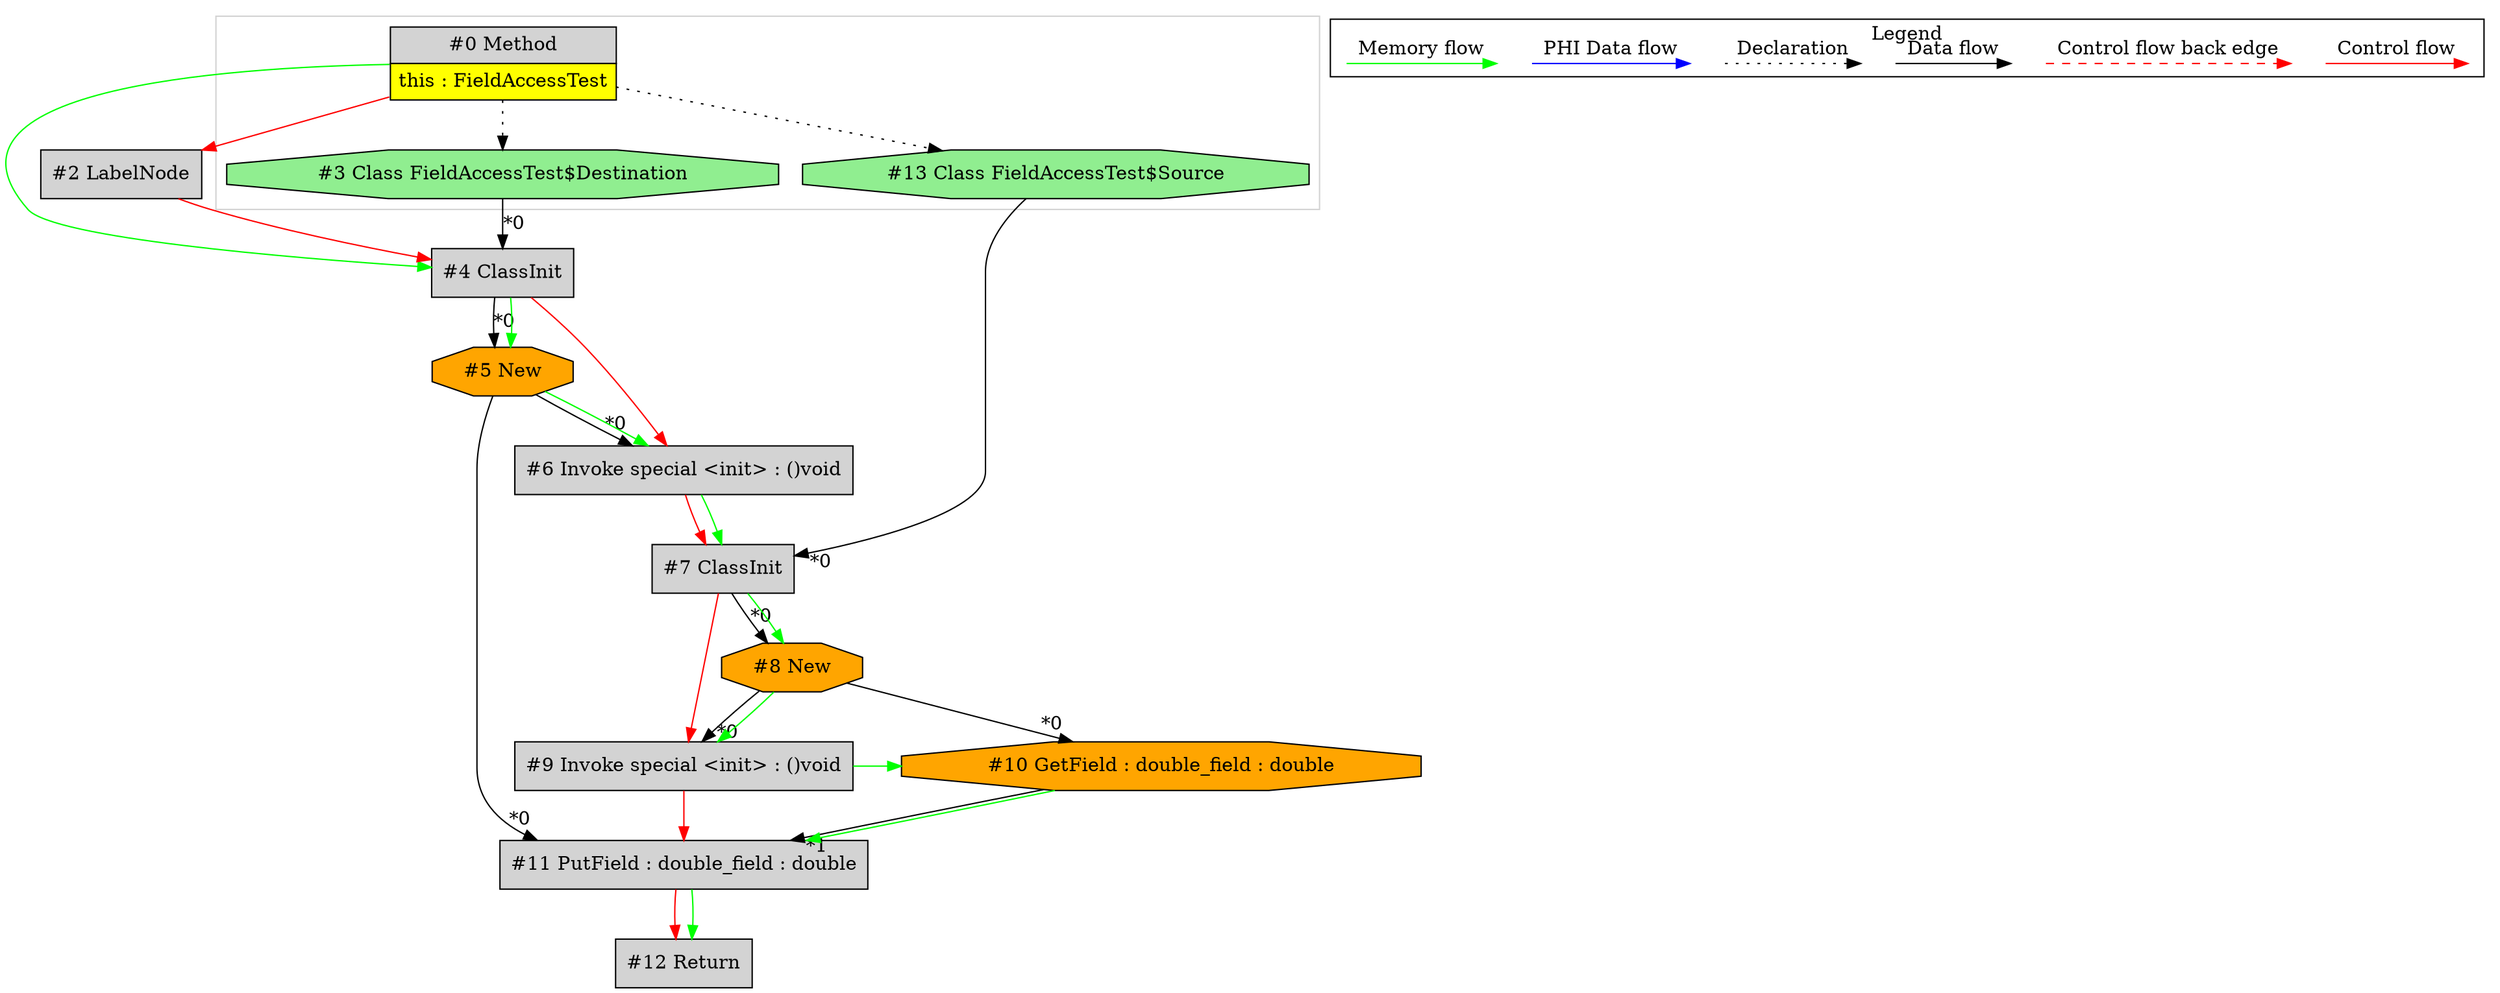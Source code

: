 digraph {
 ordering="in";
 node0[margin="0", label=<<table border="0" cellborder="1" cellspacing="0" cellpadding="5"><tr><td colspan="1">#0 Method</td></tr><tr><td port="prj1" bgcolor="yellow">this : FieldAccessTest</td></tr></table>>,shape=none, fillcolor=lightgrey, style=filled];
 node13[label="#13 Class FieldAccessTest$Source",shape=octagon, fillcolor=lightgreen, style=filled];
 node0 -> node13[style=dotted];
 node7[label="#7 ClassInit",shape=box, fillcolor=lightgrey, style=filled];
 node13 -> node7[headlabel="*0", labeldistance=2];
 node6 -> node7[labeldistance=2, color=red, fontcolor=red];
 node6 -> node7[labeldistance=2, color=green, constraint=false];
 node6[label="#6 Invoke special <init> : ()void",shape=box, fillcolor=lightgrey, style=filled];
 node5 -> node6[headlabel="*0", labeldistance=2];
 node4 -> node6[labeldistance=2, color=red, fontcolor=red];
 node5 -> node6[labeldistance=2, color=green, constraint=false];
 node5[label="#5 New",shape=octagon, fillcolor=orange, style=filled];
 node4 -> node5[headlabel="*0", labeldistance=2];
 node4 -> node5[labeldistance=2, color=green, constraint=false];
 node4[label="#4 ClassInit",shape=box, fillcolor=lightgrey, style=filled];
 node3 -> node4[headlabel="*0", labeldistance=2];
 node2 -> node4[labeldistance=2, color=red, fontcolor=red];
 node0 -> node4[labeldistance=2, color=green, constraint=false];
 node2[label="#2 LabelNode",shape=box, fillcolor=lightgrey, style=filled];
 node0 -> node2[labeldistance=2, color=red, fontcolor=red];
 node3[label="#3 Class FieldAccessTest$Destination",shape=octagon, fillcolor=lightgreen, style=filled];
 node0 -> node3[style=dotted];
 node11[label="#11 PutField : double_field : double",shape=box, fillcolor=lightgrey, style=filled];
 node5 -> node11[headlabel="*0", labeldistance=2];
 node10 -> node11[headlabel="*1", labeldistance=2];
 node10 -> node11[labeldistance=2, color=green, constraint=false];
 node9 -> node11[labeldistance=2, color=red, fontcolor=red];
 node9[label="#9 Invoke special <init> : ()void",shape=box, fillcolor=lightgrey, style=filled];
 node8 -> node9[headlabel="*0", labeldistance=2];
 node7 -> node9[labeldistance=2, color=red, fontcolor=red];
 node8 -> node9[labeldistance=2, color=green, constraint=false];
 node8[label="#8 New",shape=octagon, fillcolor=orange, style=filled];
 node7 -> node8[headlabel="*0", labeldistance=2];
 node7 -> node8[labeldistance=2, color=green, constraint=false];
 node10[label="#10 GetField : double_field : double",shape=octagon, fillcolor=orange, style=filled];
 node8 -> node10[headlabel="*0", labeldistance=2];
 node9 -> node10[labeldistance=2, color=green, constraint=false];
 node12[label="#12 Return",shape=box, fillcolor=lightgrey, style=filled];
 node11 -> node12[labeldistance=2, color=red, fontcolor=red];
 node11 -> node12[labeldistance=2, color=green, constraint=false];
 subgraph cluster_0 {
  color=lightgray;
  node0;
  node3;
  node13;
 }
 subgraph cluster_000 {
  label = "Legend";
  node [shape=point]
  {
   rank=same;
   c0 [style = invis];
   c1 [style = invis];
   c2 [style = invis];
   c3 [style = invis];
   d0 [style = invis];
   d1 [style = invis];
   d2 [style = invis];
   d3 [style = invis];
   d4 [style = invis];
   d5 [style = invis];
   d6 [style = invis];
   d7 [style = invis];
  }
  c0 -> c1 [label="Control flow", style=solid, color=red]
  c2 -> c3 [label="Control flow back edge", style=dashed, color=red]
  d0 -> d1 [label="Data flow"]
  d2 -> d3 [label="Declaration", style=dotted]
  d4 -> d5 [label="PHI Data flow", color=blue]
  d6 -> d7 [label="Memory flow", color=green]
 }

}
